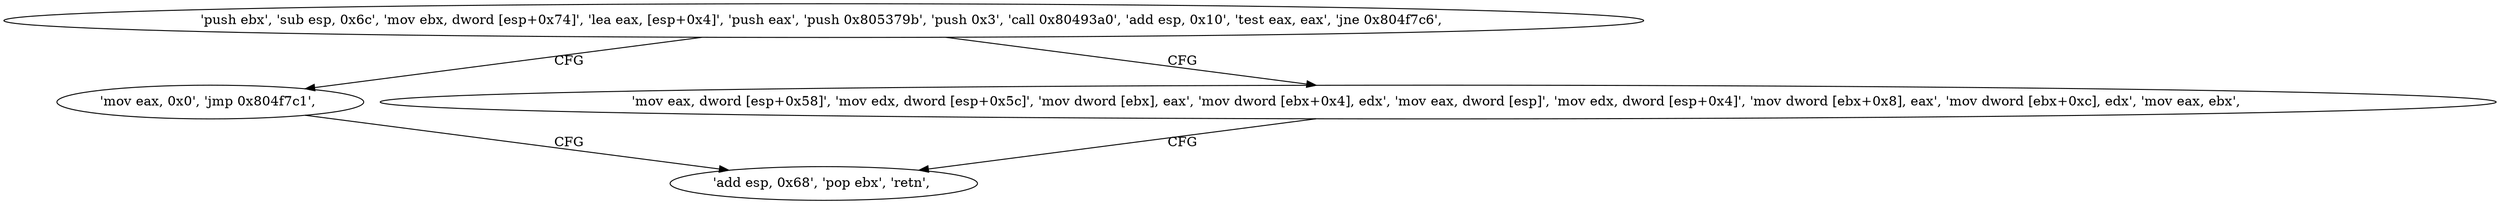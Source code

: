 digraph "func" {
"134543237" [label = "'push ebx', 'sub esp, 0x6c', 'mov ebx, dword [esp+0x74]', 'lea eax, [esp+0x4]', 'push eax', 'push 0x805379b', 'push 0x3', 'call 0x80493a0', 'add esp, 0x10', 'test eax, eax', 'jne 0x804f7c6', " ]
"134543302" [label = "'mov eax, 0x0', 'jmp 0x804f7c1', " ]
"134543269" [label = "'mov eax, dword [esp+0x58]', 'mov edx, dword [esp+0x5c]', 'mov dword [ebx], eax', 'mov dword [ebx+0x4], edx', 'mov eax, dword [esp]', 'mov edx, dword [esp+0x4]', 'mov dword [ebx+0x8], eax', 'mov dword [ebx+0xc], edx', 'mov eax, ebx', " ]
"134543297" [label = "'add esp, 0x68', 'pop ebx', 'retn', " ]
"134543237" -> "134543302" [ label = "CFG" ]
"134543237" -> "134543269" [ label = "CFG" ]
"134543302" -> "134543297" [ label = "CFG" ]
"134543269" -> "134543297" [ label = "CFG" ]
}
